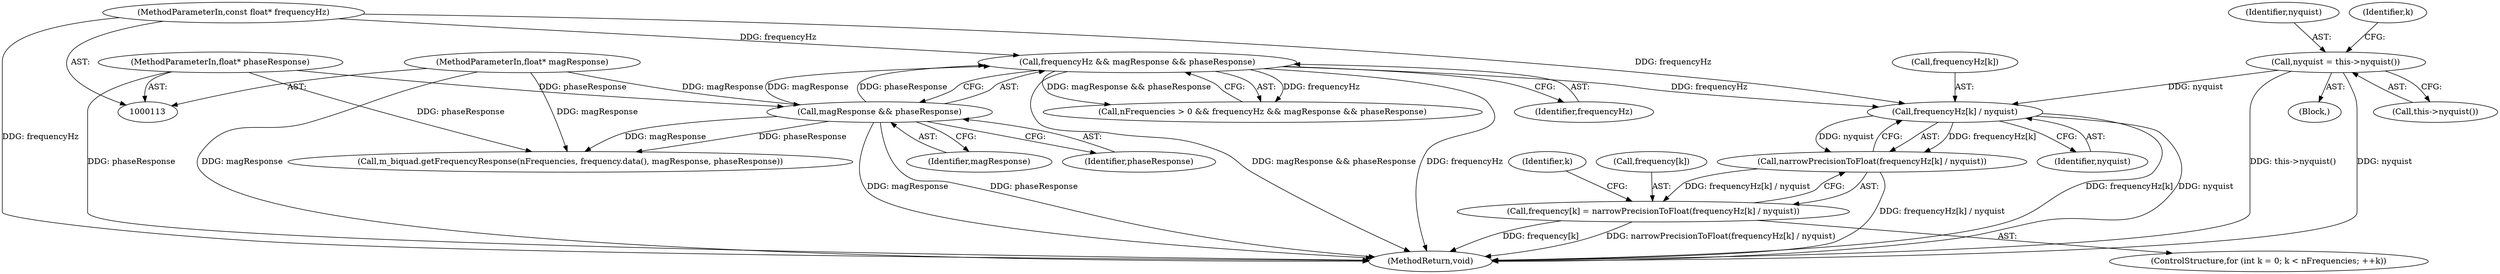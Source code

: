digraph "0_Chrome_c391f54a210dd792f140650b886e92480d8eaf9e_0@pointer" {
"1000157" [label="(Call,frequencyHz[k] / nyquist)"];
"1000126" [label="(Call,frequencyHz && magResponse && phaseResponse)"];
"1000115" [label="(MethodParameterIn,const float* frequencyHz)"];
"1000128" [label="(Call,magResponse && phaseResponse)"];
"1000116" [label="(MethodParameterIn,float* magResponse)"];
"1000117" [label="(MethodParameterIn,float* phaseResponse)"];
"1000139" [label="(Call,nyquist = this->nyquist())"];
"1000156" [label="(Call,narrowPrecisionToFloat(frequencyHz[k] / nyquist))"];
"1000152" [label="(Call,frequency[k] = narrowPrecisionToFloat(frequencyHz[k] / nyquist))"];
"1000129" [label="(Identifier,magResponse)"];
"1000116" [label="(MethodParameterIn,float* magResponse)"];
"1000145" [label="(Identifier,k)"];
"1000140" [label="(Identifier,nyquist)"];
"1000118" [label="(Block,)"];
"1000127" [label="(Identifier,frequencyHz)"];
"1000151" [label="(Identifier,k)"];
"1000139" [label="(Call,nyquist = this->nyquist())"];
"1000185" [label="(Call,m_biquad.getFrequencyResponse(nFrequencies, frequency.data(), magResponse, phaseResponse))"];
"1000128" [label="(Call,magResponse && phaseResponse)"];
"1000190" [label="(MethodReturn,void)"];
"1000153" [label="(Call,frequency[k])"];
"1000152" [label="(Call,frequency[k] = narrowPrecisionToFloat(frequencyHz[k] / nyquist))"];
"1000141" [label="(Call,this->nyquist())"];
"1000126" [label="(Call,frequencyHz && magResponse && phaseResponse)"];
"1000156" [label="(Call,narrowPrecisionToFloat(frequencyHz[k] / nyquist))"];
"1000130" [label="(Identifier,phaseResponse)"];
"1000122" [label="(Call,nFrequencies > 0 && frequencyHz && magResponse && phaseResponse)"];
"1000115" [label="(MethodParameterIn,const float* frequencyHz)"];
"1000161" [label="(Identifier,nyquist)"];
"1000157" [label="(Call,frequencyHz[k] / nyquist)"];
"1000142" [label="(ControlStructure,for (int k = 0; k < nFrequencies; ++k))"];
"1000158" [label="(Call,frequencyHz[k])"];
"1000117" [label="(MethodParameterIn,float* phaseResponse)"];
"1000157" -> "1000156"  [label="AST: "];
"1000157" -> "1000161"  [label="CFG: "];
"1000158" -> "1000157"  [label="AST: "];
"1000161" -> "1000157"  [label="AST: "];
"1000156" -> "1000157"  [label="CFG: "];
"1000157" -> "1000190"  [label="DDG: frequencyHz[k]"];
"1000157" -> "1000190"  [label="DDG: nyquist"];
"1000157" -> "1000156"  [label="DDG: frequencyHz[k]"];
"1000157" -> "1000156"  [label="DDG: nyquist"];
"1000126" -> "1000157"  [label="DDG: frequencyHz"];
"1000115" -> "1000157"  [label="DDG: frequencyHz"];
"1000139" -> "1000157"  [label="DDG: nyquist"];
"1000126" -> "1000122"  [label="AST: "];
"1000126" -> "1000127"  [label="CFG: "];
"1000126" -> "1000128"  [label="CFG: "];
"1000127" -> "1000126"  [label="AST: "];
"1000128" -> "1000126"  [label="AST: "];
"1000122" -> "1000126"  [label="CFG: "];
"1000126" -> "1000190"  [label="DDG: frequencyHz"];
"1000126" -> "1000190"  [label="DDG: magResponse && phaseResponse"];
"1000126" -> "1000122"  [label="DDG: frequencyHz"];
"1000126" -> "1000122"  [label="DDG: magResponse && phaseResponse"];
"1000115" -> "1000126"  [label="DDG: frequencyHz"];
"1000128" -> "1000126"  [label="DDG: magResponse"];
"1000128" -> "1000126"  [label="DDG: phaseResponse"];
"1000115" -> "1000113"  [label="AST: "];
"1000115" -> "1000190"  [label="DDG: frequencyHz"];
"1000128" -> "1000129"  [label="CFG: "];
"1000128" -> "1000130"  [label="CFG: "];
"1000129" -> "1000128"  [label="AST: "];
"1000130" -> "1000128"  [label="AST: "];
"1000128" -> "1000190"  [label="DDG: phaseResponse"];
"1000128" -> "1000190"  [label="DDG: magResponse"];
"1000116" -> "1000128"  [label="DDG: magResponse"];
"1000117" -> "1000128"  [label="DDG: phaseResponse"];
"1000128" -> "1000185"  [label="DDG: magResponse"];
"1000128" -> "1000185"  [label="DDG: phaseResponse"];
"1000116" -> "1000113"  [label="AST: "];
"1000116" -> "1000190"  [label="DDG: magResponse"];
"1000116" -> "1000185"  [label="DDG: magResponse"];
"1000117" -> "1000113"  [label="AST: "];
"1000117" -> "1000190"  [label="DDG: phaseResponse"];
"1000117" -> "1000185"  [label="DDG: phaseResponse"];
"1000139" -> "1000118"  [label="AST: "];
"1000139" -> "1000141"  [label="CFG: "];
"1000140" -> "1000139"  [label="AST: "];
"1000141" -> "1000139"  [label="AST: "];
"1000145" -> "1000139"  [label="CFG: "];
"1000139" -> "1000190"  [label="DDG: this->nyquist()"];
"1000139" -> "1000190"  [label="DDG: nyquist"];
"1000156" -> "1000152"  [label="AST: "];
"1000152" -> "1000156"  [label="CFG: "];
"1000156" -> "1000190"  [label="DDG: frequencyHz[k] / nyquist"];
"1000156" -> "1000152"  [label="DDG: frequencyHz[k] / nyquist"];
"1000152" -> "1000142"  [label="AST: "];
"1000153" -> "1000152"  [label="AST: "];
"1000151" -> "1000152"  [label="CFG: "];
"1000152" -> "1000190"  [label="DDG: frequency[k]"];
"1000152" -> "1000190"  [label="DDG: narrowPrecisionToFloat(frequencyHz[k] / nyquist)"];
}
